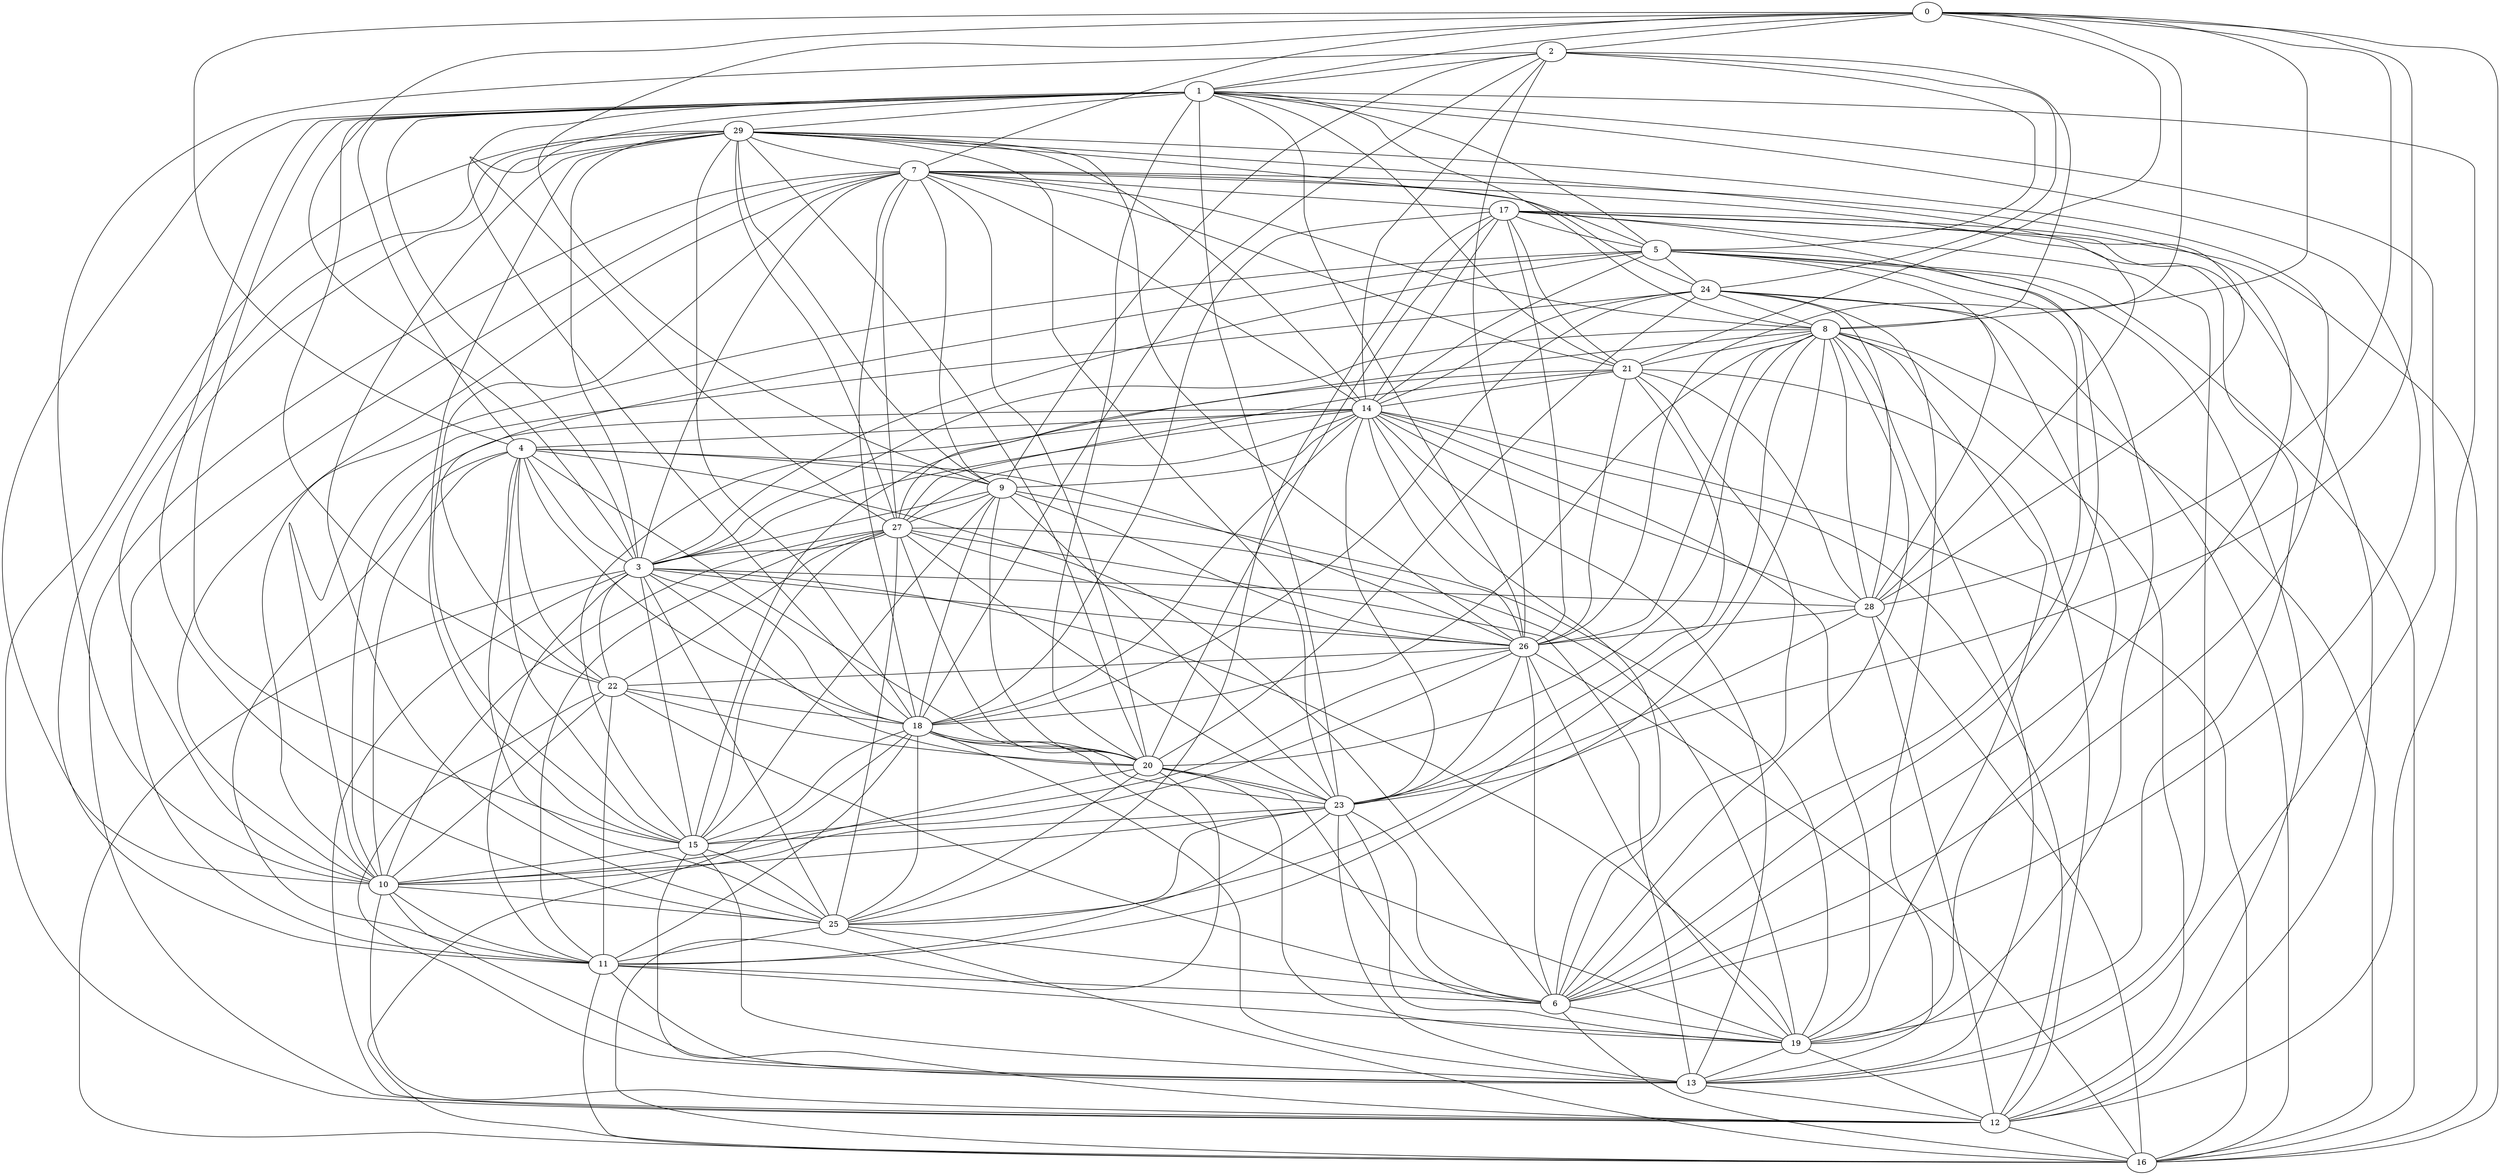 graph {
	0 [label = 0]
	1 [label = 1]
	2 [label = 2]
	3 [label = 3]
	4 [label = 4]
	5 [label = 5]
	6 [label = 6]
	7 [label = 7]
	8 [label = 8]
	9 [label = 9]
	10 [label = 10]
	11 [label = 11]
	12 [label = 12]
	13 [label = 13]
	14 [label = 14]
	15 [label = 15]
	16 [label = 16]
	17 [label = 17]
	18 [label = 18]
	19 [label = 19]
	20 [label = 20]
	21 [label = 21]
	22 [label = 22]
	23 [label = 23]
	24 [label = 24]
	25 [label = 25]
	26 [label = 26]
	27 [label = 27]
	28 [label = 28]
	29 [label = 29]
	16 -- 8;
	16 -- 26;
	16 -- 14;
	16 -- 25;
	16 -- 17;
	16 -- 3;
	29 -- 11;
	29 -- 15;
	29 -- 7;
	29 -- 12;
	29 -- 10;
	29 -- 9;
	29 -- 23;
	29 -- 24;
	29 -- 27;
	29 -- 26;
	29 -- 18;
	23 -- 9;
	23 -- 15;
	23 -- 27;
	23 -- 21;
	23 -- 28;
	23 -- 13;
	23 -- 26;
	23 -- 18;
	23 -- 11;
	21 -- 1;
	21 -- 14;
	10 -- 25;
	10 -- 2;
	10 -- 22;
	10 -- 7;
	10 -- 26;
	10 -- 1;
	10 -- 24;
	10 -- 4;
	10 -- 23;
	10 -- 12;
	13 -- 15;
	13 -- 8;
	13 -- 10;
	13 -- 1;
	13 -- 12;
	13 -- 22;
	13 -- 24;
	13 -- 17;
	11 -- 6;
	11 -- 7;
	11 -- 10;
	11 -- 16;
	11 -- 4;
	11 -- 13;
	3 -- 29;
	3 -- 26;
	3 -- 28;
	3 -- 5;
	3 -- 4;
	3 -- 19;
	3 -- 20;
	3 -- 14;
	3 -- 11;
	3 -- 7;
	26 -- 0;
	26 -- 1;
	26 -- 21;
	26 -- 8;
	26 -- 22;
	26 -- 6;
	1 -- 3;
	1 -- 0;
	1 -- 27;
	1 -- 4;
	1 -- 8;
	1 -- 29;
	1 -- 25;
	1 -- 23;
	1 -- 20;
	1 -- 18;
	19 -- 26;
	19 -- 8;
	19 -- 13;
	19 -- 23;
	19 -- 9;
	19 -- 11;
	19 -- 12;
	19 -- 20;
	19 -- 18;
	0 -- 9;
	0 -- 23;
	0 -- 2;
	0 -- 16;
	0 -- 3;
	0 -- 8;
	0 -- 7;
	0 -- 21;
	0 -- 4;
	18 -- 15;
	18 -- 20;
	18 -- 24;
	18 -- 9;
	18 -- 17;
	18 -- 11;
	18 -- 13;
	18 -- 14;
	18 -- 16;
	18 -- 4;
	18 -- 3;
	18 -- 2;
	28 -- 12;
	28 -- 21;
	28 -- 29;
	28 -- 5;
	28 -- 14;
	28 -- 16;
	28 -- 24;
	28 -- 26;
	28 -- 0;
	28 -- 8;
	20 -- 10;
	20 -- 23;
	20 -- 16;
	20 -- 9;
	20 -- 29;
	20 -- 24;
	20 -- 22;
	14 -- 7;
	14 -- 9;
	14 -- 29;
	14 -- 5;
	14 -- 13;
	14 -- 15;
	14 -- 17;
	14 -- 19;
	14 -- 12;
	14 -- 10;
	14 -- 23;
	14 -- 4;
	14 -- 26;
	7 -- 20;
	7 -- 28;
	7 -- 21;
	7 -- 18;
	7 -- 27;
	7 -- 17;
	24 -- 16;
	24 -- 19;
	24 -- 8;
	24 -- 14;
	9 -- 15;
	9 -- 7;
	9 -- 3;
	9 -- 2;
	9 -- 26;
	9 -- 27;
	12 -- 7;
	12 -- 1;
	12 -- 8;
	12 -- 3;
	12 -- 16;
	12 -- 15;
	12 -- 21;
	5 -- 24;
	5 -- 7;
	5 -- 16;
	5 -- 10;
	5 -- 2;
	5 -- 19;
	5 -- 22;
	5 -- 12;
	5 -- 1;
	5 -- 6;
	6 -- 23;
	6 -- 8;
	6 -- 16;
	6 -- 1;
	6 -- 19;
	6 -- 21;
	6 -- 20;
	6 -- 4;
	6 -- 14;
	6 -- 17;
	6 -- 29;
	6 -- 7;
	27 -- 11;
	27 -- 10;
	27 -- 19;
	27 -- 26;
	27 -- 22;
	27 -- 8;
	27 -- 25;
	27 -- 20;
	27 -- 13;
	27 -- 21;
	27 -- 3;
	27 -- 14;
	8 -- 7;
	8 -- 11;
	8 -- 18;
	8 -- 3;
	8 -- 20;
	8 -- 2;
	8 -- 21;
	22 -- 6;
	22 -- 11;
	22 -- 18;
	22 -- 3;
	22 -- 1;
	25 -- 8;
	25 -- 3;
	25 -- 18;
	25 -- 11;
	25 -- 20;
	25 -- 29;
	25 -- 6;
	25 -- 15;
	25 -- 23;
	25 -- 17;
	2 -- 26;
	2 -- 24;
	2 -- 14;
	2 -- 1;
	15 -- 4;
	15 -- 26;
	15 -- 21;
	15 -- 7;
	15 -- 3;
	15 -- 1;
	15 -- 27;
	15 -- 10;
	17 -- 12;
	17 -- 19;
	17 -- 20;
	17 -- 26;
	17 -- 5;
	17 -- 21;
	4 -- 22;
	4 -- 9;
	4 -- 26;
	4 -- 25;
	4 -- 20;
}